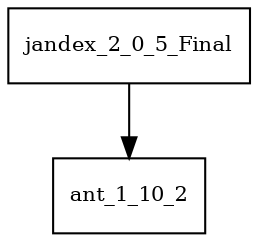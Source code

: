 digraph jandex_2_0_5_Final_dependencies {
  node [shape = box, fontsize=10.0];
  jandex_2_0_5_Final -> ant_1_10_2;
}
